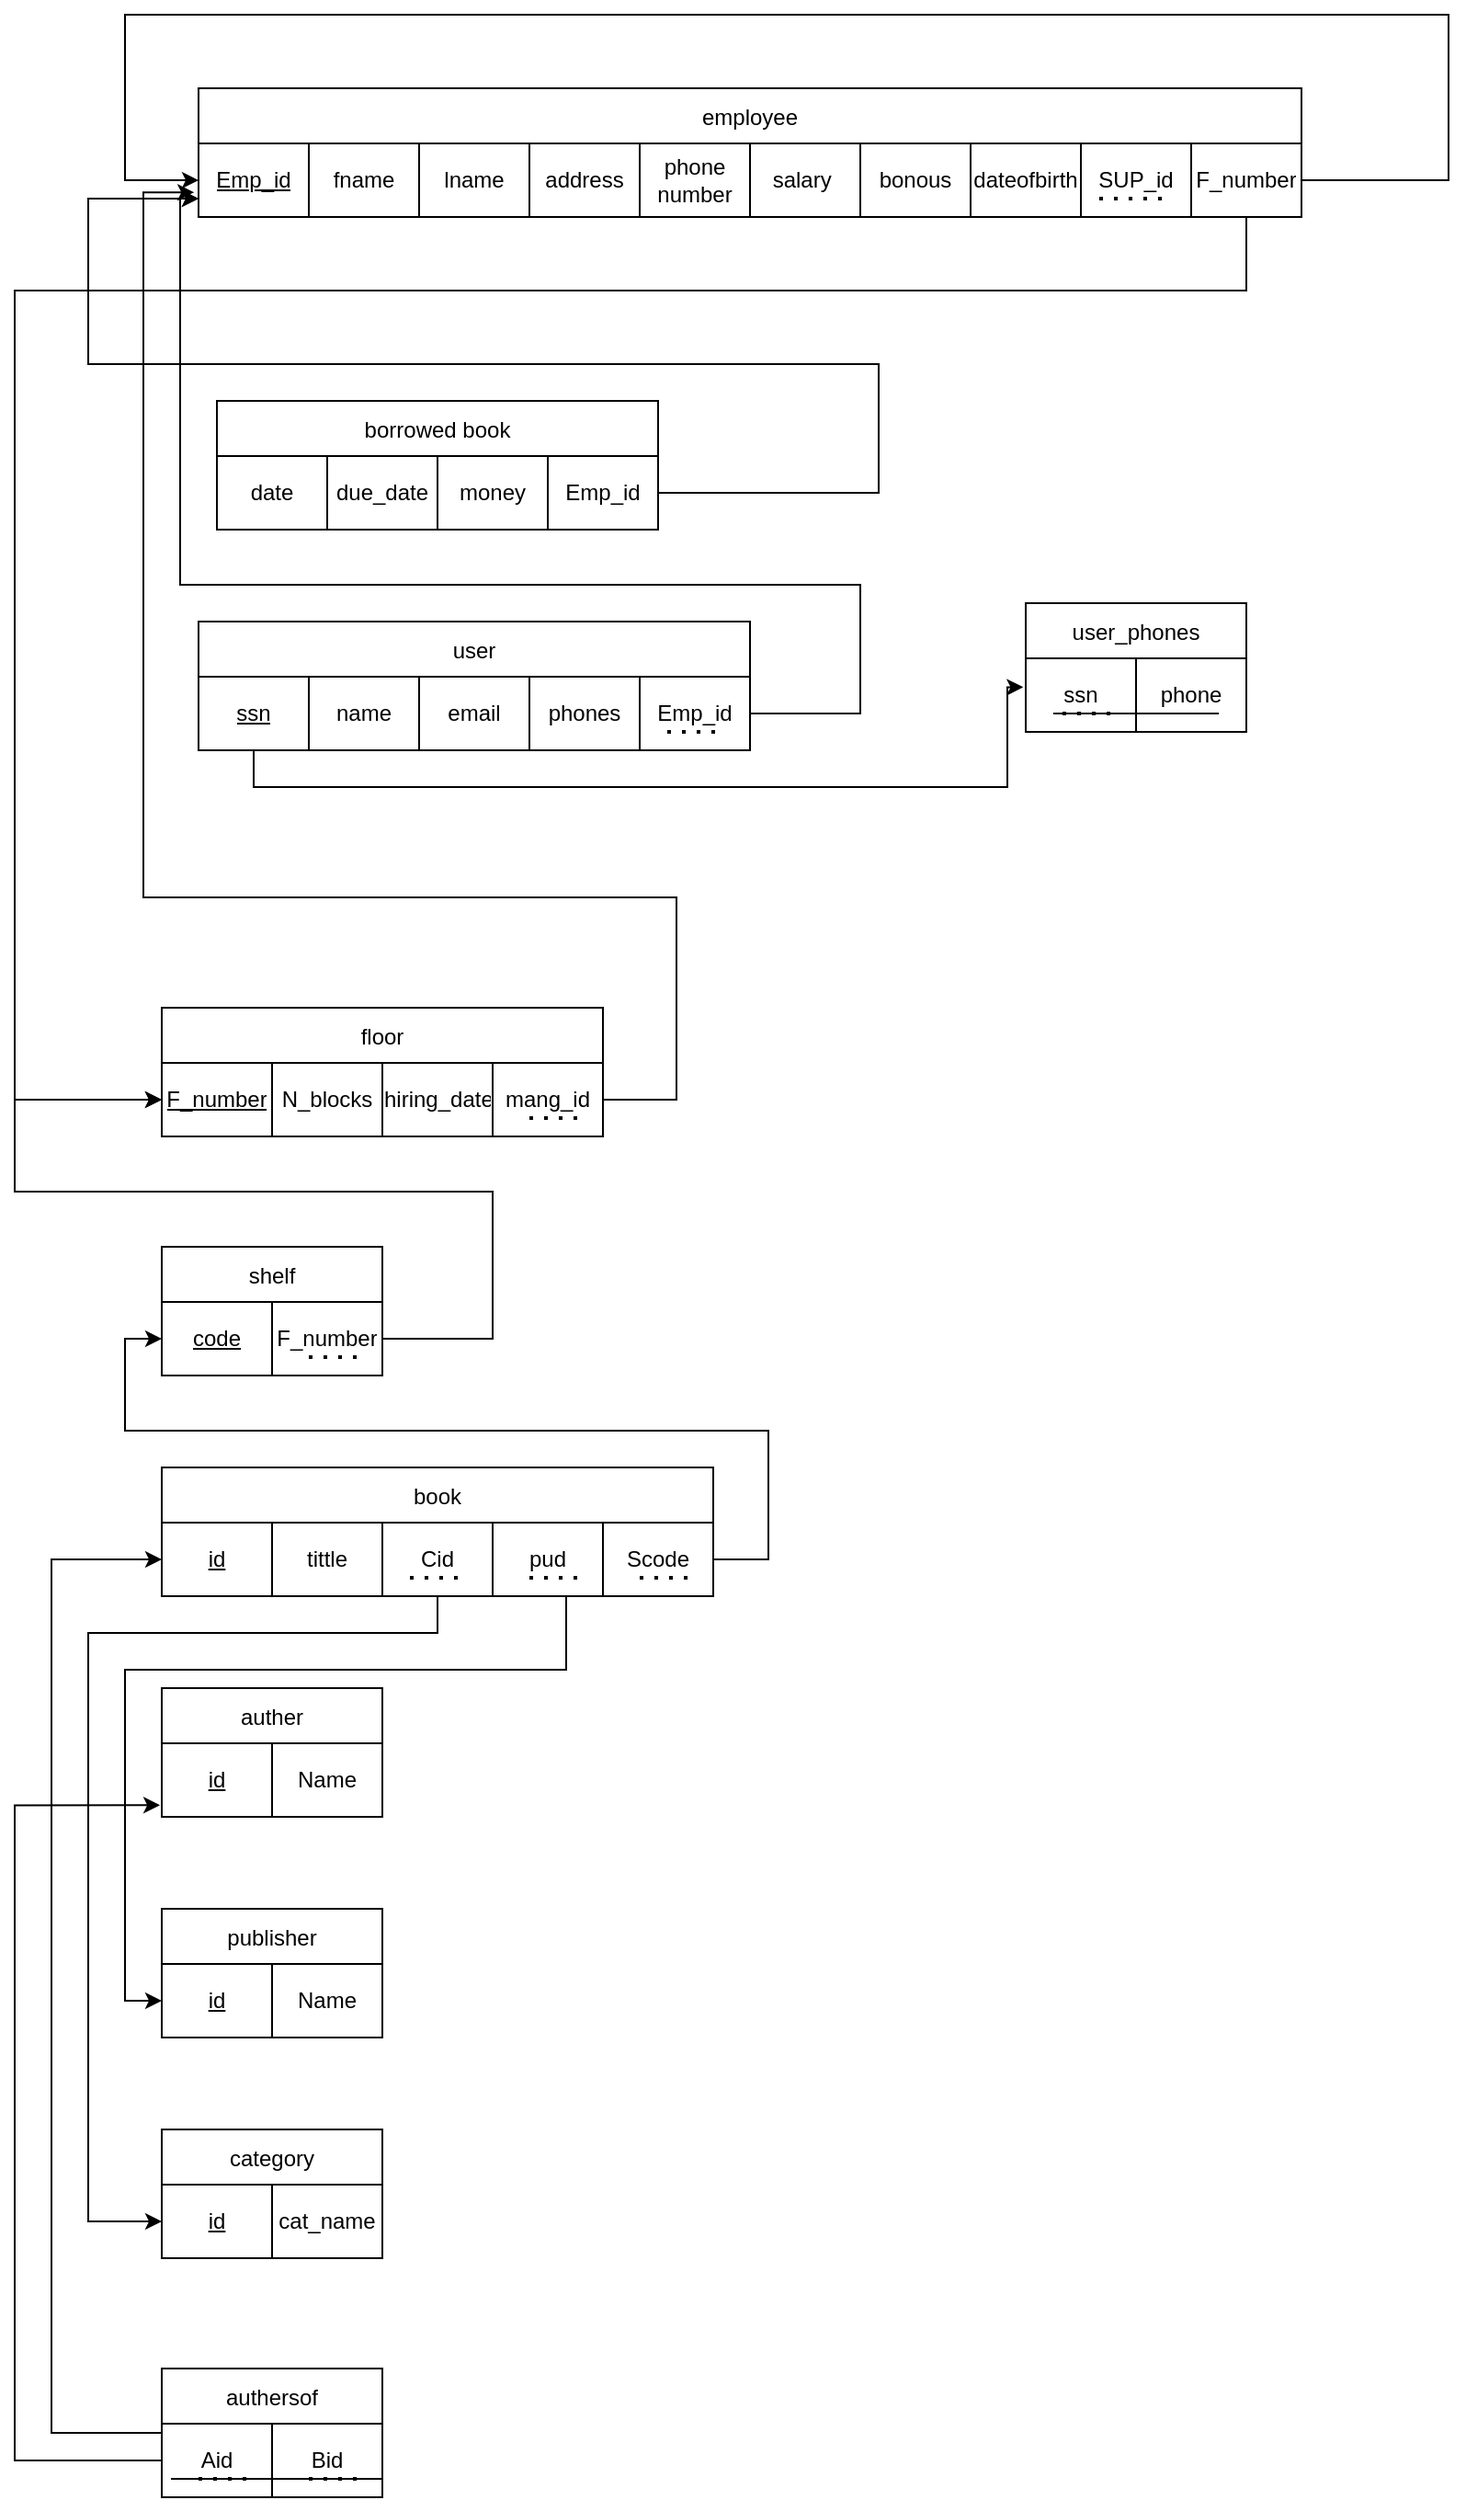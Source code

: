 <mxfile version="27.0.9">
  <diagram name="Page-1" id="nQCmKIWHqn5HjJYLcwkv">
    <mxGraphModel dx="4019" dy="2969" grid="1" gridSize="10" guides="1" tooltips="1" connect="1" arrows="1" fold="1" page="1" pageScale="1" pageWidth="850" pageHeight="1100" math="0" shadow="0">
      <root>
        <mxCell id="0" />
        <mxCell id="1" parent="0" />
        <mxCell id="0IMSY6BVsveXyqvZFLCl-106" style="edgeStyle=orthogonalEdgeStyle;rounded=0;orthogonalLoop=1;jettySize=auto;html=1;entryX=0;entryY=0.5;entryDx=0;entryDy=0;" edge="1" parent="1" source="0IMSY6BVsveXyqvZFLCl-11" target="0IMSY6BVsveXyqvZFLCl-47">
          <mxGeometry relative="1" as="geometry">
            <Array as="points">
              <mxPoint x="610" y="150" />
              <mxPoint x="-60" y="150" />
              <mxPoint x="-60" y="590" />
            </Array>
          </mxGeometry>
        </mxCell>
        <mxCell id="0IMSY6BVsveXyqvZFLCl-11" value="employee" style="shape=table;startSize=30;container=1;collapsible=0;childLayout=tableLayout;" vertex="1" parent="1">
          <mxGeometry x="40" y="40" width="600" height="70" as="geometry" />
        </mxCell>
        <mxCell id="0IMSY6BVsveXyqvZFLCl-12" value="" style="shape=tableRow;horizontal=0;startSize=0;swimlaneHead=0;swimlaneBody=0;strokeColor=inherit;top=0;left=0;bottom=0;right=0;collapsible=0;dropTarget=0;fillColor=none;points=[[0,0.5],[1,0.5]];portConstraint=eastwest;" vertex="1" parent="0IMSY6BVsveXyqvZFLCl-11">
          <mxGeometry y="30" width="600" height="40" as="geometry" />
        </mxCell>
        <mxCell id="0IMSY6BVsveXyqvZFLCl-13" value="&lt;u&gt;Emp_id&lt;/u&gt;" style="shape=partialRectangle;html=1;whiteSpace=wrap;connectable=0;strokeColor=inherit;overflow=hidden;fillColor=none;top=0;left=0;bottom=0;right=0;pointerEvents=1;" vertex="1" parent="0IMSY6BVsveXyqvZFLCl-12">
          <mxGeometry width="60" height="40" as="geometry">
            <mxRectangle width="60" height="40" as="alternateBounds" />
          </mxGeometry>
        </mxCell>
        <mxCell id="0IMSY6BVsveXyqvZFLCl-14" value="fname" style="shape=partialRectangle;html=1;whiteSpace=wrap;connectable=0;strokeColor=inherit;overflow=hidden;fillColor=none;top=0;left=0;bottom=0;right=0;pointerEvents=1;" vertex="1" parent="0IMSY6BVsveXyqvZFLCl-12">
          <mxGeometry x="60" width="60" height="40" as="geometry">
            <mxRectangle width="60" height="40" as="alternateBounds" />
          </mxGeometry>
        </mxCell>
        <mxCell id="0IMSY6BVsveXyqvZFLCl-15" value="lname" style="shape=partialRectangle;html=1;whiteSpace=wrap;connectable=0;strokeColor=inherit;overflow=hidden;fillColor=none;top=0;left=0;bottom=0;right=0;pointerEvents=1;" vertex="1" parent="0IMSY6BVsveXyqvZFLCl-12">
          <mxGeometry x="120" width="60" height="40" as="geometry">
            <mxRectangle width="60" height="40" as="alternateBounds" />
          </mxGeometry>
        </mxCell>
        <mxCell id="0IMSY6BVsveXyqvZFLCl-16" value="address" style="shape=partialRectangle;html=1;whiteSpace=wrap;connectable=0;strokeColor=inherit;overflow=hidden;fillColor=none;top=0;left=0;bottom=0;right=0;pointerEvents=1;" vertex="1" parent="0IMSY6BVsveXyqvZFLCl-12">
          <mxGeometry x="180" width="60" height="40" as="geometry">
            <mxRectangle width="60" height="40" as="alternateBounds" />
          </mxGeometry>
        </mxCell>
        <mxCell id="0IMSY6BVsveXyqvZFLCl-17" value="phone number" style="shape=partialRectangle;html=1;whiteSpace=wrap;connectable=0;strokeColor=inherit;overflow=hidden;fillColor=none;top=0;left=0;bottom=0;right=0;pointerEvents=1;" vertex="1" parent="0IMSY6BVsveXyqvZFLCl-12">
          <mxGeometry x="240" width="60" height="40" as="geometry">
            <mxRectangle width="60" height="40" as="alternateBounds" />
          </mxGeometry>
        </mxCell>
        <mxCell id="0IMSY6BVsveXyqvZFLCl-18" value="salary&amp;nbsp;" style="shape=partialRectangle;html=1;whiteSpace=wrap;connectable=0;strokeColor=inherit;overflow=hidden;fillColor=none;top=0;left=0;bottom=0;right=0;pointerEvents=1;" vertex="1" parent="0IMSY6BVsveXyqvZFLCl-12">
          <mxGeometry x="300" width="60" height="40" as="geometry">
            <mxRectangle width="60" height="40" as="alternateBounds" />
          </mxGeometry>
        </mxCell>
        <mxCell id="0IMSY6BVsveXyqvZFLCl-19" value="bonous" style="shape=partialRectangle;html=1;whiteSpace=wrap;connectable=0;strokeColor=inherit;overflow=hidden;fillColor=none;top=0;left=0;bottom=0;right=0;pointerEvents=1;" vertex="1" parent="0IMSY6BVsveXyqvZFLCl-12">
          <mxGeometry x="360" width="60" height="40" as="geometry">
            <mxRectangle width="60" height="40" as="alternateBounds" />
          </mxGeometry>
        </mxCell>
        <mxCell id="0IMSY6BVsveXyqvZFLCl-20" value="dateofbirth" style="shape=partialRectangle;html=1;whiteSpace=wrap;connectable=0;strokeColor=inherit;overflow=hidden;fillColor=none;top=0;left=0;bottom=0;right=0;pointerEvents=1;" vertex="1" parent="0IMSY6BVsveXyqvZFLCl-12">
          <mxGeometry x="420" width="60" height="40" as="geometry">
            <mxRectangle width="60" height="40" as="alternateBounds" />
          </mxGeometry>
        </mxCell>
        <mxCell id="0IMSY6BVsveXyqvZFLCl-89" value="SUP_id" style="shape=partialRectangle;html=1;whiteSpace=wrap;connectable=0;strokeColor=inherit;overflow=hidden;fillColor=none;top=0;left=0;bottom=0;right=0;pointerEvents=1;" vertex="1" parent="0IMSY6BVsveXyqvZFLCl-12">
          <mxGeometry x="480" width="60" height="40" as="geometry">
            <mxRectangle width="60" height="40" as="alternateBounds" />
          </mxGeometry>
        </mxCell>
        <mxCell id="0IMSY6BVsveXyqvZFLCl-105" value="F_number" style="shape=partialRectangle;html=1;whiteSpace=wrap;connectable=0;strokeColor=inherit;overflow=hidden;fillColor=none;top=0;left=0;bottom=0;right=0;pointerEvents=1;" vertex="1" parent="0IMSY6BVsveXyqvZFLCl-12">
          <mxGeometry x="540" width="60" height="40" as="geometry">
            <mxRectangle width="60" height="40" as="alternateBounds" />
          </mxGeometry>
        </mxCell>
        <mxCell id="0IMSY6BVsveXyqvZFLCl-93" value="" style="endArrow=classic;html=1;rounded=0;exitX=1;exitY=0.5;exitDx=0;exitDy=0;entryX=0;entryY=0.5;entryDx=0;entryDy=0;" edge="1" parent="0IMSY6BVsveXyqvZFLCl-11" source="0IMSY6BVsveXyqvZFLCl-12" target="0IMSY6BVsveXyqvZFLCl-12">
          <mxGeometry width="50" height="50" relative="1" as="geometry">
            <mxPoint x="550" y="-40" as="sourcePoint" />
            <mxPoint x="-40" y="70" as="targetPoint" />
            <Array as="points">
              <mxPoint x="680" y="50" />
              <mxPoint x="680" y="-40" />
              <mxPoint x="405" y="-40" />
              <mxPoint x="-40" y="-40" />
              <mxPoint x="-40" y="50" />
            </Array>
          </mxGeometry>
        </mxCell>
        <mxCell id="0IMSY6BVsveXyqvZFLCl-27" value="user" style="shape=table;startSize=30;container=1;collapsible=0;childLayout=tableLayout;" vertex="1" parent="1">
          <mxGeometry x="40" y="330" width="300" height="70" as="geometry" />
        </mxCell>
        <mxCell id="0IMSY6BVsveXyqvZFLCl-28" value="" style="shape=tableRow;horizontal=0;startSize=0;swimlaneHead=0;swimlaneBody=0;strokeColor=inherit;top=0;left=0;bottom=0;right=0;collapsible=0;dropTarget=0;fillColor=none;points=[[0,0.5],[1,0.5]];portConstraint=eastwest;" vertex="1" parent="0IMSY6BVsveXyqvZFLCl-27">
          <mxGeometry y="30" width="300" height="40" as="geometry" />
        </mxCell>
        <mxCell id="0IMSY6BVsveXyqvZFLCl-29" value="&lt;u&gt;ssn&lt;/u&gt;" style="shape=partialRectangle;html=1;whiteSpace=wrap;connectable=0;strokeColor=inherit;overflow=hidden;fillColor=none;top=0;left=0;bottom=0;right=0;pointerEvents=1;" vertex="1" parent="0IMSY6BVsveXyqvZFLCl-28">
          <mxGeometry width="60" height="40" as="geometry">
            <mxRectangle width="60" height="40" as="alternateBounds" />
          </mxGeometry>
        </mxCell>
        <mxCell id="0IMSY6BVsveXyqvZFLCl-30" value="name" style="shape=partialRectangle;html=1;whiteSpace=wrap;connectable=0;strokeColor=inherit;overflow=hidden;fillColor=none;top=0;left=0;bottom=0;right=0;pointerEvents=1;" vertex="1" parent="0IMSY6BVsveXyqvZFLCl-28">
          <mxGeometry x="60" width="60" height="40" as="geometry">
            <mxRectangle width="60" height="40" as="alternateBounds" />
          </mxGeometry>
        </mxCell>
        <mxCell id="0IMSY6BVsveXyqvZFLCl-31" value="email" style="shape=partialRectangle;html=1;whiteSpace=wrap;connectable=0;strokeColor=inherit;overflow=hidden;fillColor=none;top=0;left=0;bottom=0;right=0;pointerEvents=1;" vertex="1" parent="0IMSY6BVsveXyqvZFLCl-28">
          <mxGeometry x="120" width="60" height="40" as="geometry">
            <mxRectangle width="60" height="40" as="alternateBounds" />
          </mxGeometry>
        </mxCell>
        <mxCell id="0IMSY6BVsveXyqvZFLCl-32" value="phones" style="shape=partialRectangle;html=1;whiteSpace=wrap;connectable=0;strokeColor=inherit;overflow=hidden;fillColor=none;top=0;left=0;bottom=0;right=0;pointerEvents=1;" vertex="1" parent="0IMSY6BVsveXyqvZFLCl-28">
          <mxGeometry x="180" width="60" height="40" as="geometry">
            <mxRectangle width="60" height="40" as="alternateBounds" />
          </mxGeometry>
        </mxCell>
        <mxCell id="0IMSY6BVsveXyqvZFLCl-98" value="Emp_id" style="shape=partialRectangle;html=1;whiteSpace=wrap;connectable=0;strokeColor=inherit;overflow=hidden;fillColor=none;top=0;left=0;bottom=0;right=0;pointerEvents=1;" vertex="1" parent="0IMSY6BVsveXyqvZFLCl-28">
          <mxGeometry x="240" width="60" height="40" as="geometry">
            <mxRectangle width="60" height="40" as="alternateBounds" />
          </mxGeometry>
        </mxCell>
        <mxCell id="0IMSY6BVsveXyqvZFLCl-37" value="user_phones" style="shape=table;startSize=30;container=1;collapsible=0;childLayout=tableLayout;" vertex="1" parent="1">
          <mxGeometry x="490" y="320" width="120" height="70" as="geometry" />
        </mxCell>
        <mxCell id="0IMSY6BVsveXyqvZFLCl-38" value="" style="shape=tableRow;horizontal=0;startSize=0;swimlaneHead=0;swimlaneBody=0;strokeColor=inherit;top=0;left=0;bottom=0;right=0;collapsible=0;dropTarget=0;fillColor=none;points=[[0,0.5],[1,0.5]];portConstraint=eastwest;" vertex="1" parent="0IMSY6BVsveXyqvZFLCl-37">
          <mxGeometry y="30" width="120" height="40" as="geometry" />
        </mxCell>
        <mxCell id="0IMSY6BVsveXyqvZFLCl-39" value="ssn" style="shape=partialRectangle;html=1;whiteSpace=wrap;connectable=0;strokeColor=inherit;overflow=hidden;fillColor=none;top=0;left=0;bottom=0;right=0;pointerEvents=1;" vertex="1" parent="0IMSY6BVsveXyqvZFLCl-38">
          <mxGeometry width="60" height="40" as="geometry">
            <mxRectangle width="60" height="40" as="alternateBounds" />
          </mxGeometry>
        </mxCell>
        <mxCell id="0IMSY6BVsveXyqvZFLCl-40" value="phone" style="shape=partialRectangle;html=1;whiteSpace=wrap;connectable=0;strokeColor=inherit;overflow=hidden;fillColor=none;top=0;left=0;bottom=0;right=0;pointerEvents=1;" vertex="1" parent="0IMSY6BVsveXyqvZFLCl-38">
          <mxGeometry x="60" width="60" height="40" as="geometry">
            <mxRectangle width="60" height="40" as="alternateBounds" />
          </mxGeometry>
        </mxCell>
        <mxCell id="0IMSY6BVsveXyqvZFLCl-41" value="" style="endArrow=none;dashed=1;html=1;dashPattern=1 3;strokeWidth=2;rounded=0;" edge="1" parent="1">
          <mxGeometry width="50" height="50" relative="1" as="geometry">
            <mxPoint x="510" y="380" as="sourcePoint" />
            <mxPoint x="540" y="380" as="targetPoint" />
          </mxGeometry>
        </mxCell>
        <mxCell id="0IMSY6BVsveXyqvZFLCl-44" value="" style="endArrow=none;html=1;rounded=0;" edge="1" parent="1">
          <mxGeometry width="50" height="50" relative="1" as="geometry">
            <mxPoint x="505" y="380" as="sourcePoint" />
            <mxPoint x="595" y="380" as="targetPoint" />
          </mxGeometry>
        </mxCell>
        <mxCell id="0IMSY6BVsveXyqvZFLCl-46" value="floor" style="shape=table;startSize=30;container=1;collapsible=0;childLayout=tableLayout;" vertex="1" parent="1">
          <mxGeometry x="20" y="540" width="240" height="70" as="geometry" />
        </mxCell>
        <mxCell id="0IMSY6BVsveXyqvZFLCl-47" value="" style="shape=tableRow;horizontal=0;startSize=0;swimlaneHead=0;swimlaneBody=0;strokeColor=inherit;top=0;left=0;bottom=0;right=0;collapsible=0;dropTarget=0;fillColor=none;points=[[0,0.5],[1,0.5]];portConstraint=eastwest;" vertex="1" parent="0IMSY6BVsveXyqvZFLCl-46">
          <mxGeometry y="30" width="240" height="40" as="geometry" />
        </mxCell>
        <mxCell id="0IMSY6BVsveXyqvZFLCl-48" value="&lt;u&gt;F_number&lt;/u&gt;" style="shape=partialRectangle;html=1;whiteSpace=wrap;connectable=0;strokeColor=inherit;overflow=hidden;fillColor=none;top=0;left=0;bottom=0;right=0;pointerEvents=1;" vertex="1" parent="0IMSY6BVsveXyqvZFLCl-47">
          <mxGeometry width="60" height="40" as="geometry">
            <mxRectangle width="60" height="40" as="alternateBounds" />
          </mxGeometry>
        </mxCell>
        <mxCell id="0IMSY6BVsveXyqvZFLCl-49" value="N_blocks" style="shape=partialRectangle;html=1;whiteSpace=wrap;connectable=0;strokeColor=inherit;overflow=hidden;fillColor=none;top=0;left=0;bottom=0;right=0;pointerEvents=1;" vertex="1" parent="0IMSY6BVsveXyqvZFLCl-47">
          <mxGeometry x="60" width="60" height="40" as="geometry">
            <mxRectangle width="60" height="40" as="alternateBounds" />
          </mxGeometry>
        </mxCell>
        <mxCell id="0IMSY6BVsveXyqvZFLCl-94" value="hiring_date" style="shape=partialRectangle;html=1;whiteSpace=wrap;connectable=0;strokeColor=inherit;overflow=hidden;fillColor=none;top=0;left=0;bottom=0;right=0;pointerEvents=1;" vertex="1" parent="0IMSY6BVsveXyqvZFLCl-47">
          <mxGeometry x="120" width="60" height="40" as="geometry">
            <mxRectangle width="60" height="40" as="alternateBounds" />
          </mxGeometry>
        </mxCell>
        <mxCell id="0IMSY6BVsveXyqvZFLCl-95" value="mang_id" style="shape=partialRectangle;html=1;whiteSpace=wrap;connectable=0;strokeColor=inherit;overflow=hidden;fillColor=none;top=0;left=0;bottom=0;right=0;pointerEvents=1;" vertex="1" parent="0IMSY6BVsveXyqvZFLCl-47">
          <mxGeometry x="180" width="60" height="40" as="geometry">
            <mxRectangle width="60" height="40" as="alternateBounds" />
          </mxGeometry>
        </mxCell>
        <mxCell id="0IMSY6BVsveXyqvZFLCl-110" style="edgeStyle=orthogonalEdgeStyle;rounded=0;orthogonalLoop=1;jettySize=auto;html=1;entryX=0;entryY=0.5;entryDx=0;entryDy=0;" edge="1" parent="1" source="0IMSY6BVsveXyqvZFLCl-54" target="0IMSY6BVsveXyqvZFLCl-47">
          <mxGeometry relative="1" as="geometry">
            <Array as="points">
              <mxPoint x="200" y="720" />
              <mxPoint x="200" y="640" />
              <mxPoint x="-60" y="640" />
              <mxPoint x="-60" y="590" />
            </Array>
          </mxGeometry>
        </mxCell>
        <mxCell id="0IMSY6BVsveXyqvZFLCl-54" value="shelf" style="shape=table;startSize=30;container=1;collapsible=0;childLayout=tableLayout;" vertex="1" parent="1">
          <mxGeometry x="20" y="670" width="120" height="70" as="geometry" />
        </mxCell>
        <mxCell id="0IMSY6BVsveXyqvZFLCl-55" value="" style="shape=tableRow;horizontal=0;startSize=0;swimlaneHead=0;swimlaneBody=0;strokeColor=inherit;top=0;left=0;bottom=0;right=0;collapsible=0;dropTarget=0;fillColor=none;points=[[0,0.5],[1,0.5]];portConstraint=eastwest;" vertex="1" parent="0IMSY6BVsveXyqvZFLCl-54">
          <mxGeometry y="30" width="120" height="40" as="geometry" />
        </mxCell>
        <mxCell id="0IMSY6BVsveXyqvZFLCl-56" value="&lt;u&gt;code&lt;/u&gt;" style="shape=partialRectangle;html=1;whiteSpace=wrap;connectable=0;strokeColor=inherit;overflow=hidden;fillColor=none;top=0;left=0;bottom=0;right=0;pointerEvents=1;" vertex="1" parent="0IMSY6BVsveXyqvZFLCl-55">
          <mxGeometry width="60" height="40" as="geometry">
            <mxRectangle width="60" height="40" as="alternateBounds" />
          </mxGeometry>
        </mxCell>
        <mxCell id="0IMSY6BVsveXyqvZFLCl-108" value="F_number" style="shape=partialRectangle;html=1;whiteSpace=wrap;connectable=0;strokeColor=inherit;overflow=hidden;fillColor=none;top=0;left=0;bottom=0;right=0;pointerEvents=1;" vertex="1" parent="0IMSY6BVsveXyqvZFLCl-55">
          <mxGeometry x="60" width="60" height="40" as="geometry">
            <mxRectangle width="60" height="40" as="alternateBounds" />
          </mxGeometry>
        </mxCell>
        <mxCell id="0IMSY6BVsveXyqvZFLCl-119" style="edgeStyle=orthogonalEdgeStyle;rounded=0;orthogonalLoop=1;jettySize=auto;html=1;entryX=0;entryY=0.5;entryDx=0;entryDy=0;" edge="1" parent="1" source="0IMSY6BVsveXyqvZFLCl-57" target="0IMSY6BVsveXyqvZFLCl-70">
          <mxGeometry relative="1" as="geometry">
            <Array as="points">
              <mxPoint x="170" y="880" />
              <mxPoint x="-20" y="880" />
              <mxPoint x="-20" y="1200" />
            </Array>
          </mxGeometry>
        </mxCell>
        <mxCell id="0IMSY6BVsveXyqvZFLCl-57" value="book" style="shape=table;startSize=30;container=1;collapsible=0;childLayout=tableLayout;" vertex="1" parent="1">
          <mxGeometry x="20" y="790" width="300" height="70" as="geometry" />
        </mxCell>
        <mxCell id="0IMSY6BVsveXyqvZFLCl-58" value="" style="shape=tableRow;horizontal=0;startSize=0;swimlaneHead=0;swimlaneBody=0;strokeColor=inherit;top=0;left=0;bottom=0;right=0;collapsible=0;dropTarget=0;fillColor=none;points=[[0,0.5],[1,0.5]];portConstraint=eastwest;" vertex="1" parent="0IMSY6BVsveXyqvZFLCl-57">
          <mxGeometry y="30" width="300" height="40" as="geometry" />
        </mxCell>
        <mxCell id="0IMSY6BVsveXyqvZFLCl-59" value="&lt;u&gt;id&lt;/u&gt;" style="shape=partialRectangle;html=1;whiteSpace=wrap;connectable=0;strokeColor=inherit;overflow=hidden;fillColor=none;top=0;left=0;bottom=0;right=0;pointerEvents=1;" vertex="1" parent="0IMSY6BVsveXyqvZFLCl-58">
          <mxGeometry width="60" height="40" as="geometry">
            <mxRectangle width="60" height="40" as="alternateBounds" />
          </mxGeometry>
        </mxCell>
        <mxCell id="0IMSY6BVsveXyqvZFLCl-60" value="tittle" style="shape=partialRectangle;html=1;whiteSpace=wrap;connectable=0;strokeColor=inherit;overflow=hidden;fillColor=none;top=0;left=0;bottom=0;right=0;pointerEvents=1;" vertex="1" parent="0IMSY6BVsveXyqvZFLCl-58">
          <mxGeometry x="60" width="60" height="40" as="geometry">
            <mxRectangle width="60" height="40" as="alternateBounds" />
          </mxGeometry>
        </mxCell>
        <mxCell id="0IMSY6BVsveXyqvZFLCl-111" value="Cid" style="shape=partialRectangle;html=1;whiteSpace=wrap;connectable=0;strokeColor=inherit;overflow=hidden;fillColor=none;top=0;left=0;bottom=0;right=0;pointerEvents=1;" vertex="1" parent="0IMSY6BVsveXyqvZFLCl-58">
          <mxGeometry x="120" width="60" height="40" as="geometry">
            <mxRectangle width="60" height="40" as="alternateBounds" />
          </mxGeometry>
        </mxCell>
        <mxCell id="0IMSY6BVsveXyqvZFLCl-114" value="pud" style="shape=partialRectangle;html=1;whiteSpace=wrap;connectable=0;strokeColor=inherit;overflow=hidden;fillColor=none;top=0;left=0;bottom=0;right=0;pointerEvents=1;" vertex="1" parent="0IMSY6BVsveXyqvZFLCl-58">
          <mxGeometry x="180" width="60" height="40" as="geometry">
            <mxRectangle width="60" height="40" as="alternateBounds" />
          </mxGeometry>
        </mxCell>
        <mxCell id="0IMSY6BVsveXyqvZFLCl-121" value="Scode" style="shape=partialRectangle;html=1;whiteSpace=wrap;connectable=0;strokeColor=inherit;overflow=hidden;fillColor=none;top=0;left=0;bottom=0;right=0;pointerEvents=1;" vertex="1" parent="0IMSY6BVsveXyqvZFLCl-58">
          <mxGeometry x="240" width="60" height="40" as="geometry">
            <mxRectangle width="60" height="40" as="alternateBounds" />
          </mxGeometry>
        </mxCell>
        <mxCell id="0IMSY6BVsveXyqvZFLCl-61" value="auther" style="shape=table;startSize=30;container=1;collapsible=0;childLayout=tableLayout;" vertex="1" parent="1">
          <mxGeometry x="20" y="910" width="120" height="70" as="geometry" />
        </mxCell>
        <mxCell id="0IMSY6BVsveXyqvZFLCl-62" value="" style="shape=tableRow;horizontal=0;startSize=0;swimlaneHead=0;swimlaneBody=0;strokeColor=inherit;top=0;left=0;bottom=0;right=0;collapsible=0;dropTarget=0;fillColor=none;points=[[0,0.5],[1,0.5]];portConstraint=eastwest;" vertex="1" parent="0IMSY6BVsveXyqvZFLCl-61">
          <mxGeometry y="30" width="120" height="40" as="geometry" />
        </mxCell>
        <mxCell id="0IMSY6BVsveXyqvZFLCl-63" value="&lt;u&gt;id&lt;/u&gt;" style="shape=partialRectangle;html=1;whiteSpace=wrap;connectable=0;strokeColor=inherit;overflow=hidden;fillColor=none;top=0;left=0;bottom=0;right=0;pointerEvents=1;" vertex="1" parent="0IMSY6BVsveXyqvZFLCl-62">
          <mxGeometry width="60" height="40" as="geometry">
            <mxRectangle width="60" height="40" as="alternateBounds" />
          </mxGeometry>
        </mxCell>
        <mxCell id="0IMSY6BVsveXyqvZFLCl-64" value="Name" style="shape=partialRectangle;html=1;whiteSpace=wrap;connectable=0;strokeColor=inherit;overflow=hidden;fillColor=none;top=0;left=0;bottom=0;right=0;pointerEvents=1;" vertex="1" parent="0IMSY6BVsveXyqvZFLCl-62">
          <mxGeometry x="60" width="60" height="40" as="geometry">
            <mxRectangle width="60" height="40" as="alternateBounds" />
          </mxGeometry>
        </mxCell>
        <mxCell id="0IMSY6BVsveXyqvZFLCl-65" value="publisher" style="shape=table;startSize=30;container=1;collapsible=0;childLayout=tableLayout;" vertex="1" parent="1">
          <mxGeometry x="20" y="1030" width="120" height="70" as="geometry" />
        </mxCell>
        <mxCell id="0IMSY6BVsveXyqvZFLCl-66" value="" style="shape=tableRow;horizontal=0;startSize=0;swimlaneHead=0;swimlaneBody=0;strokeColor=inherit;top=0;left=0;bottom=0;right=0;collapsible=0;dropTarget=0;fillColor=none;points=[[0,0.5],[1,0.5]];portConstraint=eastwest;" vertex="1" parent="0IMSY6BVsveXyqvZFLCl-65">
          <mxGeometry y="30" width="120" height="40" as="geometry" />
        </mxCell>
        <mxCell id="0IMSY6BVsveXyqvZFLCl-67" value="&lt;u&gt;id&lt;/u&gt;" style="shape=partialRectangle;html=1;whiteSpace=wrap;connectable=0;strokeColor=inherit;overflow=hidden;fillColor=none;top=0;left=0;bottom=0;right=0;pointerEvents=1;" vertex="1" parent="0IMSY6BVsveXyqvZFLCl-66">
          <mxGeometry width="60" height="40" as="geometry">
            <mxRectangle width="60" height="40" as="alternateBounds" />
          </mxGeometry>
        </mxCell>
        <mxCell id="0IMSY6BVsveXyqvZFLCl-68" value="Name" style="shape=partialRectangle;html=1;whiteSpace=wrap;connectable=0;strokeColor=inherit;overflow=hidden;fillColor=none;top=0;left=0;bottom=0;right=0;pointerEvents=1;" vertex="1" parent="0IMSY6BVsveXyqvZFLCl-66">
          <mxGeometry x="60" width="60" height="40" as="geometry">
            <mxRectangle width="60" height="40" as="alternateBounds" />
          </mxGeometry>
        </mxCell>
        <mxCell id="0IMSY6BVsveXyqvZFLCl-69" value="category" style="shape=table;startSize=30;container=1;collapsible=0;childLayout=tableLayout;" vertex="1" parent="1">
          <mxGeometry x="20" y="1150" width="120" height="70" as="geometry" />
        </mxCell>
        <mxCell id="0IMSY6BVsveXyqvZFLCl-70" value="" style="shape=tableRow;horizontal=0;startSize=0;swimlaneHead=0;swimlaneBody=0;strokeColor=inherit;top=0;left=0;bottom=0;right=0;collapsible=0;dropTarget=0;fillColor=none;points=[[0,0.5],[1,0.5]];portConstraint=eastwest;" vertex="1" parent="0IMSY6BVsveXyqvZFLCl-69">
          <mxGeometry y="30" width="120" height="40" as="geometry" />
        </mxCell>
        <mxCell id="0IMSY6BVsveXyqvZFLCl-71" value="&lt;u&gt;id&lt;/u&gt;" style="shape=partialRectangle;html=1;whiteSpace=wrap;connectable=0;strokeColor=inherit;overflow=hidden;fillColor=none;top=0;left=0;bottom=0;right=0;pointerEvents=1;" vertex="1" parent="0IMSY6BVsveXyqvZFLCl-70">
          <mxGeometry width="60" height="40" as="geometry">
            <mxRectangle width="60" height="40" as="alternateBounds" />
          </mxGeometry>
        </mxCell>
        <mxCell id="0IMSY6BVsveXyqvZFLCl-72" value="cat_name" style="shape=partialRectangle;html=1;whiteSpace=wrap;connectable=0;strokeColor=inherit;overflow=hidden;fillColor=none;top=0;left=0;bottom=0;right=0;pointerEvents=1;" vertex="1" parent="0IMSY6BVsveXyqvZFLCl-70">
          <mxGeometry x="60" width="60" height="40" as="geometry">
            <mxRectangle width="60" height="40" as="alternateBounds" />
          </mxGeometry>
        </mxCell>
        <mxCell id="0IMSY6BVsveXyqvZFLCl-79" style="edgeStyle=orthogonalEdgeStyle;rounded=0;orthogonalLoop=1;jettySize=auto;html=1;entryX=-0.011;entryY=0.392;entryDx=0;entryDy=0;entryPerimeter=0;" edge="1" parent="1" source="0IMSY6BVsveXyqvZFLCl-27" target="0IMSY6BVsveXyqvZFLCl-38">
          <mxGeometry relative="1" as="geometry">
            <Array as="points">
              <mxPoint x="70" y="420" />
              <mxPoint x="480" y="420" />
              <mxPoint x="480" y="366" />
            </Array>
          </mxGeometry>
        </mxCell>
        <mxCell id="0IMSY6BVsveXyqvZFLCl-90" value="" style="endArrow=none;dashed=1;html=1;dashPattern=1 3;strokeWidth=2;rounded=0;" edge="1" parent="1">
          <mxGeometry width="50" height="50" relative="1" as="geometry">
            <mxPoint x="530" y="100" as="sourcePoint" />
            <mxPoint x="570" y="100" as="targetPoint" />
          </mxGeometry>
        </mxCell>
        <mxCell id="0IMSY6BVsveXyqvZFLCl-96" value="" style="endArrow=none;dashed=1;html=1;dashPattern=1 3;strokeWidth=2;rounded=0;" edge="1" parent="1">
          <mxGeometry width="50" height="50" relative="1" as="geometry">
            <mxPoint x="220" y="600" as="sourcePoint" />
            <mxPoint x="250" y="600" as="targetPoint" />
          </mxGeometry>
        </mxCell>
        <mxCell id="0IMSY6BVsveXyqvZFLCl-97" style="edgeStyle=orthogonalEdgeStyle;rounded=0;orthogonalLoop=1;jettySize=auto;html=1;entryX=-0.004;entryY=0.665;entryDx=0;entryDy=0;entryPerimeter=0;" edge="1" parent="1" source="0IMSY6BVsveXyqvZFLCl-47" target="0IMSY6BVsveXyqvZFLCl-12">
          <mxGeometry relative="1" as="geometry">
            <Array as="points">
              <mxPoint x="300" y="590" />
              <mxPoint x="300" y="480" />
              <mxPoint x="10" y="480" />
              <mxPoint x="10" y="97" />
            </Array>
          </mxGeometry>
        </mxCell>
        <mxCell id="0IMSY6BVsveXyqvZFLCl-99" value="" style="endArrow=none;dashed=1;html=1;dashPattern=1 3;strokeWidth=2;rounded=0;" edge="1" parent="1">
          <mxGeometry width="50" height="50" relative="1" as="geometry">
            <mxPoint x="295" y="390" as="sourcePoint" />
            <mxPoint x="325" y="390" as="targetPoint" />
          </mxGeometry>
        </mxCell>
        <mxCell id="0IMSY6BVsveXyqvZFLCl-100" style="edgeStyle=orthogonalEdgeStyle;rounded=0;orthogonalLoop=1;jettySize=auto;html=1;entryX=0;entryY=0.75;entryDx=0;entryDy=0;entryPerimeter=0;" edge="1" parent="1" source="0IMSY6BVsveXyqvZFLCl-28" target="0IMSY6BVsveXyqvZFLCl-12">
          <mxGeometry relative="1" as="geometry">
            <Array as="points">
              <mxPoint x="400" y="380" />
              <mxPoint x="400" y="310" />
              <mxPoint x="30" y="310" />
              <mxPoint x="30" y="100" />
            </Array>
          </mxGeometry>
        </mxCell>
        <mxCell id="0IMSY6BVsveXyqvZFLCl-103" value="" style="endArrow=none;dashed=1;html=1;dashPattern=1 3;strokeWidth=2;rounded=0;" edge="1" parent="1" source="0IMSY6BVsveXyqvZFLCl-73">
          <mxGeometry width="50" height="50" relative="1" as="geometry">
            <mxPoint x="240" y="220" as="sourcePoint" />
            <mxPoint x="270" y="220" as="targetPoint" />
          </mxGeometry>
        </mxCell>
        <mxCell id="0IMSY6BVsveXyqvZFLCl-104" style="edgeStyle=orthogonalEdgeStyle;rounded=0;orthogonalLoop=1;jettySize=auto;html=1;entryX=0;entryY=0.75;entryDx=0;entryDy=0;entryPerimeter=0;" edge="1" parent="1" source="0IMSY6BVsveXyqvZFLCl-73" target="0IMSY6BVsveXyqvZFLCl-12">
          <mxGeometry relative="1" as="geometry">
            <Array as="points">
              <mxPoint x="410" y="260" />
              <mxPoint x="410" y="190" />
              <mxPoint x="-20" y="190" />
              <mxPoint x="-20" y="100" />
            </Array>
          </mxGeometry>
        </mxCell>
        <mxCell id="0IMSY6BVsveXyqvZFLCl-107" value="" style="endArrow=none;dashed=1;html=1;dashPattern=1 3;strokeWidth=2;rounded=0;" edge="1" parent="1" target="0IMSY6BVsveXyqvZFLCl-73">
          <mxGeometry width="50" height="50" relative="1" as="geometry">
            <mxPoint x="240" y="220" as="sourcePoint" />
            <mxPoint x="270" y="220" as="targetPoint" />
          </mxGeometry>
        </mxCell>
        <mxCell id="0IMSY6BVsveXyqvZFLCl-73" value="borrowed book" style="shape=table;startSize=30;container=1;collapsible=0;childLayout=tableLayout;" vertex="1" parent="1">
          <mxGeometry x="50" y="210" width="240" height="70" as="geometry" />
        </mxCell>
        <mxCell id="0IMSY6BVsveXyqvZFLCl-74" value="" style="shape=tableRow;horizontal=0;startSize=0;swimlaneHead=0;swimlaneBody=0;strokeColor=inherit;top=0;left=0;bottom=0;right=0;collapsible=0;dropTarget=0;fillColor=none;points=[[0,0.5],[1,0.5]];portConstraint=eastwest;" vertex="1" parent="0IMSY6BVsveXyqvZFLCl-73">
          <mxGeometry y="30" width="240" height="40" as="geometry" />
        </mxCell>
        <mxCell id="0IMSY6BVsveXyqvZFLCl-75" value="date" style="shape=partialRectangle;html=1;whiteSpace=wrap;connectable=0;strokeColor=inherit;overflow=hidden;fillColor=none;top=0;left=0;bottom=0;right=0;pointerEvents=1;" vertex="1" parent="0IMSY6BVsveXyqvZFLCl-74">
          <mxGeometry width="60" height="40" as="geometry">
            <mxRectangle width="60" height="40" as="alternateBounds" />
          </mxGeometry>
        </mxCell>
        <mxCell id="0IMSY6BVsveXyqvZFLCl-76" value="due_date" style="shape=partialRectangle;html=1;whiteSpace=wrap;connectable=0;strokeColor=inherit;overflow=hidden;fillColor=none;top=0;left=0;bottom=0;right=0;pointerEvents=1;" vertex="1" parent="0IMSY6BVsveXyqvZFLCl-74">
          <mxGeometry x="60" width="60" height="40" as="geometry">
            <mxRectangle width="60" height="40" as="alternateBounds" />
          </mxGeometry>
        </mxCell>
        <mxCell id="0IMSY6BVsveXyqvZFLCl-77" value="money" style="shape=partialRectangle;html=1;whiteSpace=wrap;connectable=0;strokeColor=inherit;overflow=hidden;fillColor=none;top=0;left=0;bottom=0;right=0;pointerEvents=1;" vertex="1" parent="0IMSY6BVsveXyqvZFLCl-74">
          <mxGeometry x="120" width="60" height="40" as="geometry">
            <mxRectangle width="60" height="40" as="alternateBounds" />
          </mxGeometry>
        </mxCell>
        <mxCell id="0IMSY6BVsveXyqvZFLCl-102" value="Emp_id" style="shape=partialRectangle;html=1;whiteSpace=wrap;connectable=0;strokeColor=inherit;overflow=hidden;fillColor=none;top=0;left=0;bottom=0;right=0;pointerEvents=1;" vertex="1" parent="0IMSY6BVsveXyqvZFLCl-74">
          <mxGeometry x="180" width="60" height="40" as="geometry">
            <mxRectangle width="60" height="40" as="alternateBounds" />
          </mxGeometry>
        </mxCell>
        <mxCell id="0IMSY6BVsveXyqvZFLCl-109" value="" style="endArrow=none;dashed=1;html=1;dashPattern=1 3;strokeWidth=2;rounded=0;" edge="1" parent="1">
          <mxGeometry width="50" height="50" relative="1" as="geometry">
            <mxPoint x="100" y="730" as="sourcePoint" />
            <mxPoint x="130" y="730" as="targetPoint" />
          </mxGeometry>
        </mxCell>
        <mxCell id="0IMSY6BVsveXyqvZFLCl-112" value="" style="endArrow=none;dashed=1;html=1;dashPattern=1 3;strokeWidth=2;rounded=0;" edge="1" parent="1">
          <mxGeometry width="50" height="50" relative="1" as="geometry">
            <mxPoint x="155" y="850" as="sourcePoint" />
            <mxPoint x="185" y="850" as="targetPoint" />
          </mxGeometry>
        </mxCell>
        <mxCell id="0IMSY6BVsveXyqvZFLCl-115" value="" style="endArrow=none;dashed=1;html=1;dashPattern=1 3;strokeWidth=2;rounded=0;" edge="1" parent="1">
          <mxGeometry width="50" height="50" relative="1" as="geometry">
            <mxPoint x="220" y="850" as="sourcePoint" />
            <mxPoint x="250" y="850" as="targetPoint" />
          </mxGeometry>
        </mxCell>
        <mxCell id="0IMSY6BVsveXyqvZFLCl-120" style="edgeStyle=orthogonalEdgeStyle;rounded=0;orthogonalLoop=1;jettySize=auto;html=1;entryX=0;entryY=0.5;entryDx=0;entryDy=0;" edge="1" parent="1" source="0IMSY6BVsveXyqvZFLCl-58" target="0IMSY6BVsveXyqvZFLCl-55">
          <mxGeometry relative="1" as="geometry">
            <Array as="points">
              <mxPoint x="350" y="840" />
              <mxPoint x="350" y="770" />
              <mxPoint y="770" />
              <mxPoint y="720" />
            </Array>
          </mxGeometry>
        </mxCell>
        <mxCell id="0IMSY6BVsveXyqvZFLCl-122" value="" style="endArrow=none;dashed=1;html=1;dashPattern=1 3;strokeWidth=2;rounded=0;" edge="1" parent="1">
          <mxGeometry width="50" height="50" relative="1" as="geometry">
            <mxPoint x="280" y="850" as="sourcePoint" />
            <mxPoint x="310" y="850" as="targetPoint" />
          </mxGeometry>
        </mxCell>
        <mxCell id="0IMSY6BVsveXyqvZFLCl-123" style="edgeStyle=orthogonalEdgeStyle;rounded=0;orthogonalLoop=1;jettySize=auto;html=1;entryX=0;entryY=0.5;entryDx=0;entryDy=0;" edge="1" parent="1" source="0IMSY6BVsveXyqvZFLCl-58" target="0IMSY6BVsveXyqvZFLCl-66">
          <mxGeometry relative="1" as="geometry">
            <Array as="points">
              <mxPoint x="240" y="900" />
              <mxPoint y="900" />
              <mxPoint y="1080" />
            </Array>
          </mxGeometry>
        </mxCell>
        <mxCell id="0IMSY6BVsveXyqvZFLCl-133" style="edgeStyle=orthogonalEdgeStyle;rounded=0;orthogonalLoop=1;jettySize=auto;html=1;entryX=0;entryY=0.5;entryDx=0;entryDy=0;" edge="1" parent="1" source="0IMSY6BVsveXyqvZFLCl-124" target="0IMSY6BVsveXyqvZFLCl-58">
          <mxGeometry relative="1" as="geometry">
            <Array as="points">
              <mxPoint x="-40" y="1315" />
              <mxPoint x="-40" y="840" />
            </Array>
          </mxGeometry>
        </mxCell>
        <mxCell id="0IMSY6BVsveXyqvZFLCl-124" value="authersof" style="shape=table;startSize=30;container=1;collapsible=0;childLayout=tableLayout;" vertex="1" parent="1">
          <mxGeometry x="20" y="1280" width="120" height="70" as="geometry" />
        </mxCell>
        <mxCell id="0IMSY6BVsveXyqvZFLCl-125" value="" style="shape=tableRow;horizontal=0;startSize=0;swimlaneHead=0;swimlaneBody=0;strokeColor=inherit;top=0;left=0;bottom=0;right=0;collapsible=0;dropTarget=0;fillColor=none;points=[[0,0.5],[1,0.5]];portConstraint=eastwest;" vertex="1" parent="0IMSY6BVsveXyqvZFLCl-124">
          <mxGeometry y="30" width="120" height="40" as="geometry" />
        </mxCell>
        <mxCell id="0IMSY6BVsveXyqvZFLCl-126" value="Aid" style="shape=partialRectangle;html=1;whiteSpace=wrap;connectable=0;strokeColor=inherit;overflow=hidden;fillColor=none;top=0;left=0;bottom=0;right=0;pointerEvents=1;" vertex="1" parent="0IMSY6BVsveXyqvZFLCl-125">
          <mxGeometry width="60" height="40" as="geometry">
            <mxRectangle width="60" height="40" as="alternateBounds" />
          </mxGeometry>
        </mxCell>
        <mxCell id="0IMSY6BVsveXyqvZFLCl-127" value="Bid" style="shape=partialRectangle;html=1;whiteSpace=wrap;connectable=0;strokeColor=inherit;overflow=hidden;fillColor=none;top=0;left=0;bottom=0;right=0;pointerEvents=1;" vertex="1" parent="0IMSY6BVsveXyqvZFLCl-125">
          <mxGeometry x="60" width="60" height="40" as="geometry">
            <mxRectangle width="60" height="40" as="alternateBounds" />
          </mxGeometry>
        </mxCell>
        <mxCell id="0IMSY6BVsveXyqvZFLCl-128" value="" style="endArrow=none;dashed=1;html=1;dashPattern=1 3;strokeWidth=2;rounded=0;" edge="1" parent="1">
          <mxGeometry width="50" height="50" relative="1" as="geometry">
            <mxPoint x="40" y="1340" as="sourcePoint" />
            <mxPoint x="70" y="1340" as="targetPoint" />
          </mxGeometry>
        </mxCell>
        <mxCell id="0IMSY6BVsveXyqvZFLCl-129" value="" style="endArrow=none;dashed=1;html=1;dashPattern=1 3;strokeWidth=2;rounded=0;" edge="1" parent="1">
          <mxGeometry width="50" height="50" relative="1" as="geometry">
            <mxPoint x="100" y="1340" as="sourcePoint" />
            <mxPoint x="130" y="1340" as="targetPoint" />
          </mxGeometry>
        </mxCell>
        <mxCell id="0IMSY6BVsveXyqvZFLCl-130" value="" style="endArrow=none;html=1;rounded=0;" edge="1" parent="1">
          <mxGeometry width="50" height="50" relative="1" as="geometry">
            <mxPoint x="25" y="1340" as="sourcePoint" />
            <mxPoint x="140" y="1340" as="targetPoint" />
          </mxGeometry>
        </mxCell>
        <mxCell id="0IMSY6BVsveXyqvZFLCl-131" style="edgeStyle=orthogonalEdgeStyle;rounded=0;orthogonalLoop=1;jettySize=auto;html=1;entryX=-0.008;entryY=0.842;entryDx=0;entryDy=0;entryPerimeter=0;" edge="1" parent="1" source="0IMSY6BVsveXyqvZFLCl-125" target="0IMSY6BVsveXyqvZFLCl-62">
          <mxGeometry relative="1" as="geometry">
            <Array as="points">
              <mxPoint x="-60" y="1330" />
              <mxPoint x="-60" y="974" />
            </Array>
          </mxGeometry>
        </mxCell>
      </root>
    </mxGraphModel>
  </diagram>
</mxfile>
